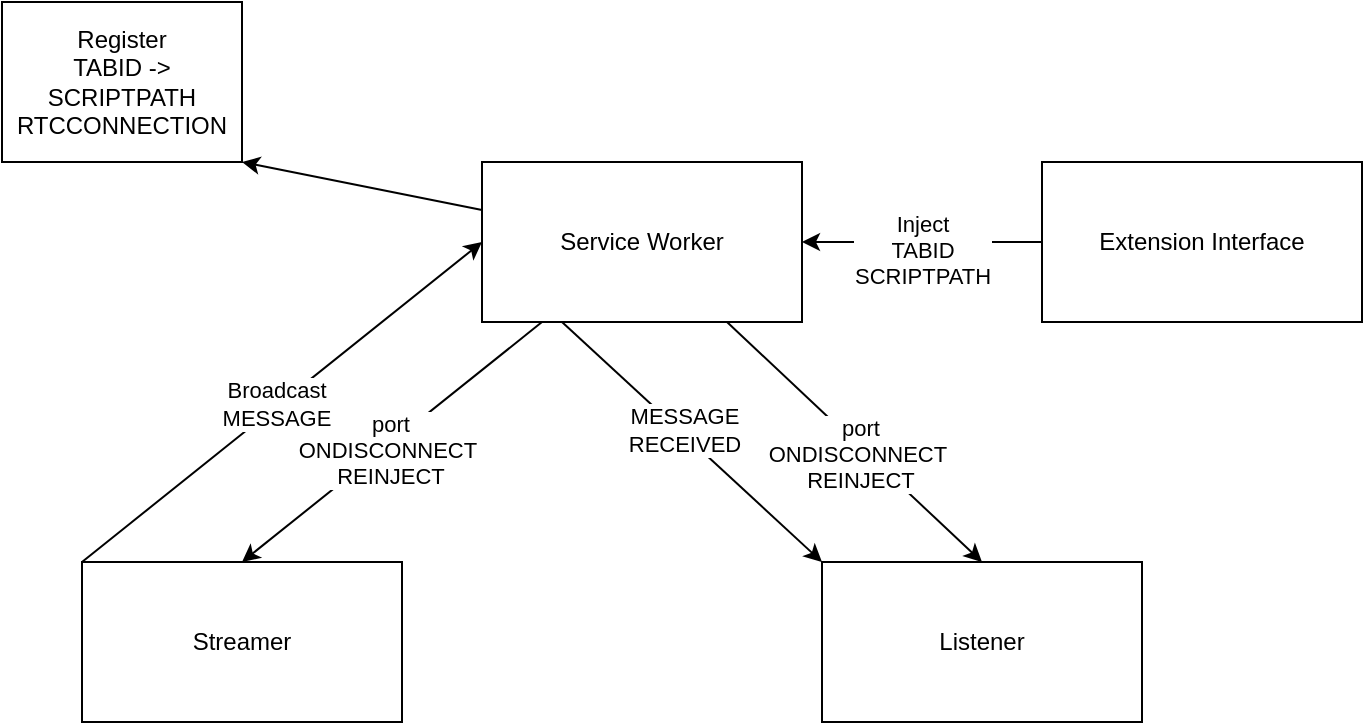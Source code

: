 <mxfile>
    <diagram id="J0xKTx_nqSCRBR682s2C" name="Page-1">
        <mxGraphModel dx="738" dy="545" grid="1" gridSize="10" guides="1" tooltips="1" connect="1" arrows="1" fold="1" page="1" pageScale="1" pageWidth="850" pageHeight="1100" math="0" shadow="0">
            <root>
                <mxCell id="0"/>
                <mxCell id="1" parent="0"/>
                <mxCell id="7" style="edgeStyle=none;html=1;entryX=1;entryY=0.5;entryDx=0;entryDy=0;" edge="1" parent="1" source="2" target="3">
                    <mxGeometry relative="1" as="geometry"/>
                </mxCell>
                <mxCell id="8" value="Inject&lt;div&gt;TABID&lt;/div&gt;&lt;div&gt;SCRIPTPATH&lt;/div&gt;" style="edgeLabel;html=1;align=center;verticalAlign=middle;resizable=0;points=[];" vertex="1" connectable="0" parent="7">
                    <mxGeometry y="4" relative="1" as="geometry">
                        <mxPoint as="offset"/>
                    </mxGeometry>
                </mxCell>
                <mxCell id="2" value="Extension Interface" style="rounded=0;whiteSpace=wrap;html=1;" vertex="1" parent="1">
                    <mxGeometry x="600" y="120" width="160" height="80" as="geometry"/>
                </mxCell>
                <mxCell id="9" style="edgeStyle=none;html=1;entryX=0.5;entryY=0;entryDx=0;entryDy=0;" edge="1" parent="1" source="3" target="4">
                    <mxGeometry relative="1" as="geometry">
                        <mxPoint x="200" y="290" as="targetPoint"/>
                    </mxGeometry>
                </mxCell>
                <mxCell id="10" value="port&lt;div&gt;ONDISCONNECT&amp;nbsp;&lt;/div&gt;&lt;div&gt;REINJECT&lt;/div&gt;" style="edgeLabel;html=1;align=center;verticalAlign=middle;resizable=0;points=[];" vertex="1" connectable="0" parent="9">
                    <mxGeometry x="0.037" y="2" relative="1" as="geometry">
                        <mxPoint as="offset"/>
                    </mxGeometry>
                </mxCell>
                <mxCell id="13" style="edgeStyle=none;html=1;" edge="1" parent="1" source="3">
                    <mxGeometry relative="1" as="geometry">
                        <mxPoint x="200" y="120" as="targetPoint"/>
                    </mxGeometry>
                </mxCell>
                <mxCell id="15" style="edgeStyle=none;html=1;entryX=0.5;entryY=0;entryDx=0;entryDy=0;" edge="1" parent="1" source="3" target="5">
                    <mxGeometry relative="1" as="geometry"/>
                </mxCell>
                <mxCell id="16" value="port&lt;div&gt;ONDISCONNECT&amp;nbsp;&lt;/div&gt;&lt;div&gt;REINJECT&lt;/div&gt;" style="edgeLabel;html=1;align=center;verticalAlign=middle;resizable=0;points=[];" vertex="1" connectable="0" parent="15">
                    <mxGeometry x="0.067" y="-2" relative="1" as="geometry">
                        <mxPoint as="offset"/>
                    </mxGeometry>
                </mxCell>
                <mxCell id="17" style="edgeStyle=none;html=1;entryX=0;entryY=0;entryDx=0;entryDy=0;exitX=0.25;exitY=1;exitDx=0;exitDy=0;" edge="1" parent="1" source="3" target="5">
                    <mxGeometry relative="1" as="geometry"/>
                </mxCell>
                <mxCell id="18" value="MESSAGE&lt;div&gt;RECEIVED&lt;/div&gt;" style="edgeLabel;html=1;align=center;verticalAlign=middle;resizable=0;points=[];" vertex="1" connectable="0" parent="17">
                    <mxGeometry x="-0.087" y="2" relative="1" as="geometry">
                        <mxPoint as="offset"/>
                    </mxGeometry>
                </mxCell>
                <mxCell id="3" value="Service Worker" style="rounded=0;whiteSpace=wrap;html=1;" vertex="1" parent="1">
                    <mxGeometry x="320" y="120" width="160" height="80" as="geometry"/>
                </mxCell>
                <mxCell id="11" style="edgeStyle=none;html=1;exitX=0;exitY=0;exitDx=0;exitDy=0;entryX=0;entryY=0.5;entryDx=0;entryDy=0;" edge="1" parent="1" source="4" target="3">
                    <mxGeometry relative="1" as="geometry"/>
                </mxCell>
                <mxCell id="12" value="Broadcast&lt;div&gt;MESSAGE&lt;/div&gt;" style="edgeLabel;html=1;align=center;verticalAlign=middle;resizable=0;points=[];" vertex="1" connectable="0" parent="11">
                    <mxGeometry x="-0.028" relative="1" as="geometry">
                        <mxPoint y="-1" as="offset"/>
                    </mxGeometry>
                </mxCell>
                <mxCell id="4" value="Streamer" style="rounded=0;whiteSpace=wrap;html=1;" vertex="1" parent="1">
                    <mxGeometry x="120" y="320" width="160" height="80" as="geometry"/>
                </mxCell>
                <mxCell id="5" value="Listener" style="rounded=0;whiteSpace=wrap;html=1;" vertex="1" parent="1">
                    <mxGeometry x="490" y="320" width="160" height="80" as="geometry"/>
                </mxCell>
                <mxCell id="14" value="Register&lt;div&gt;TABID -&amp;gt;&lt;/div&gt;&lt;div&gt;SCRIPTPATH&lt;/div&gt;&lt;div&gt;RTCCONNECTION&lt;/div&gt;" style="rounded=0;whiteSpace=wrap;html=1;" vertex="1" parent="1">
                    <mxGeometry x="80" y="40" width="120" height="80" as="geometry"/>
                </mxCell>
            </root>
        </mxGraphModel>
    </diagram>
</mxfile>